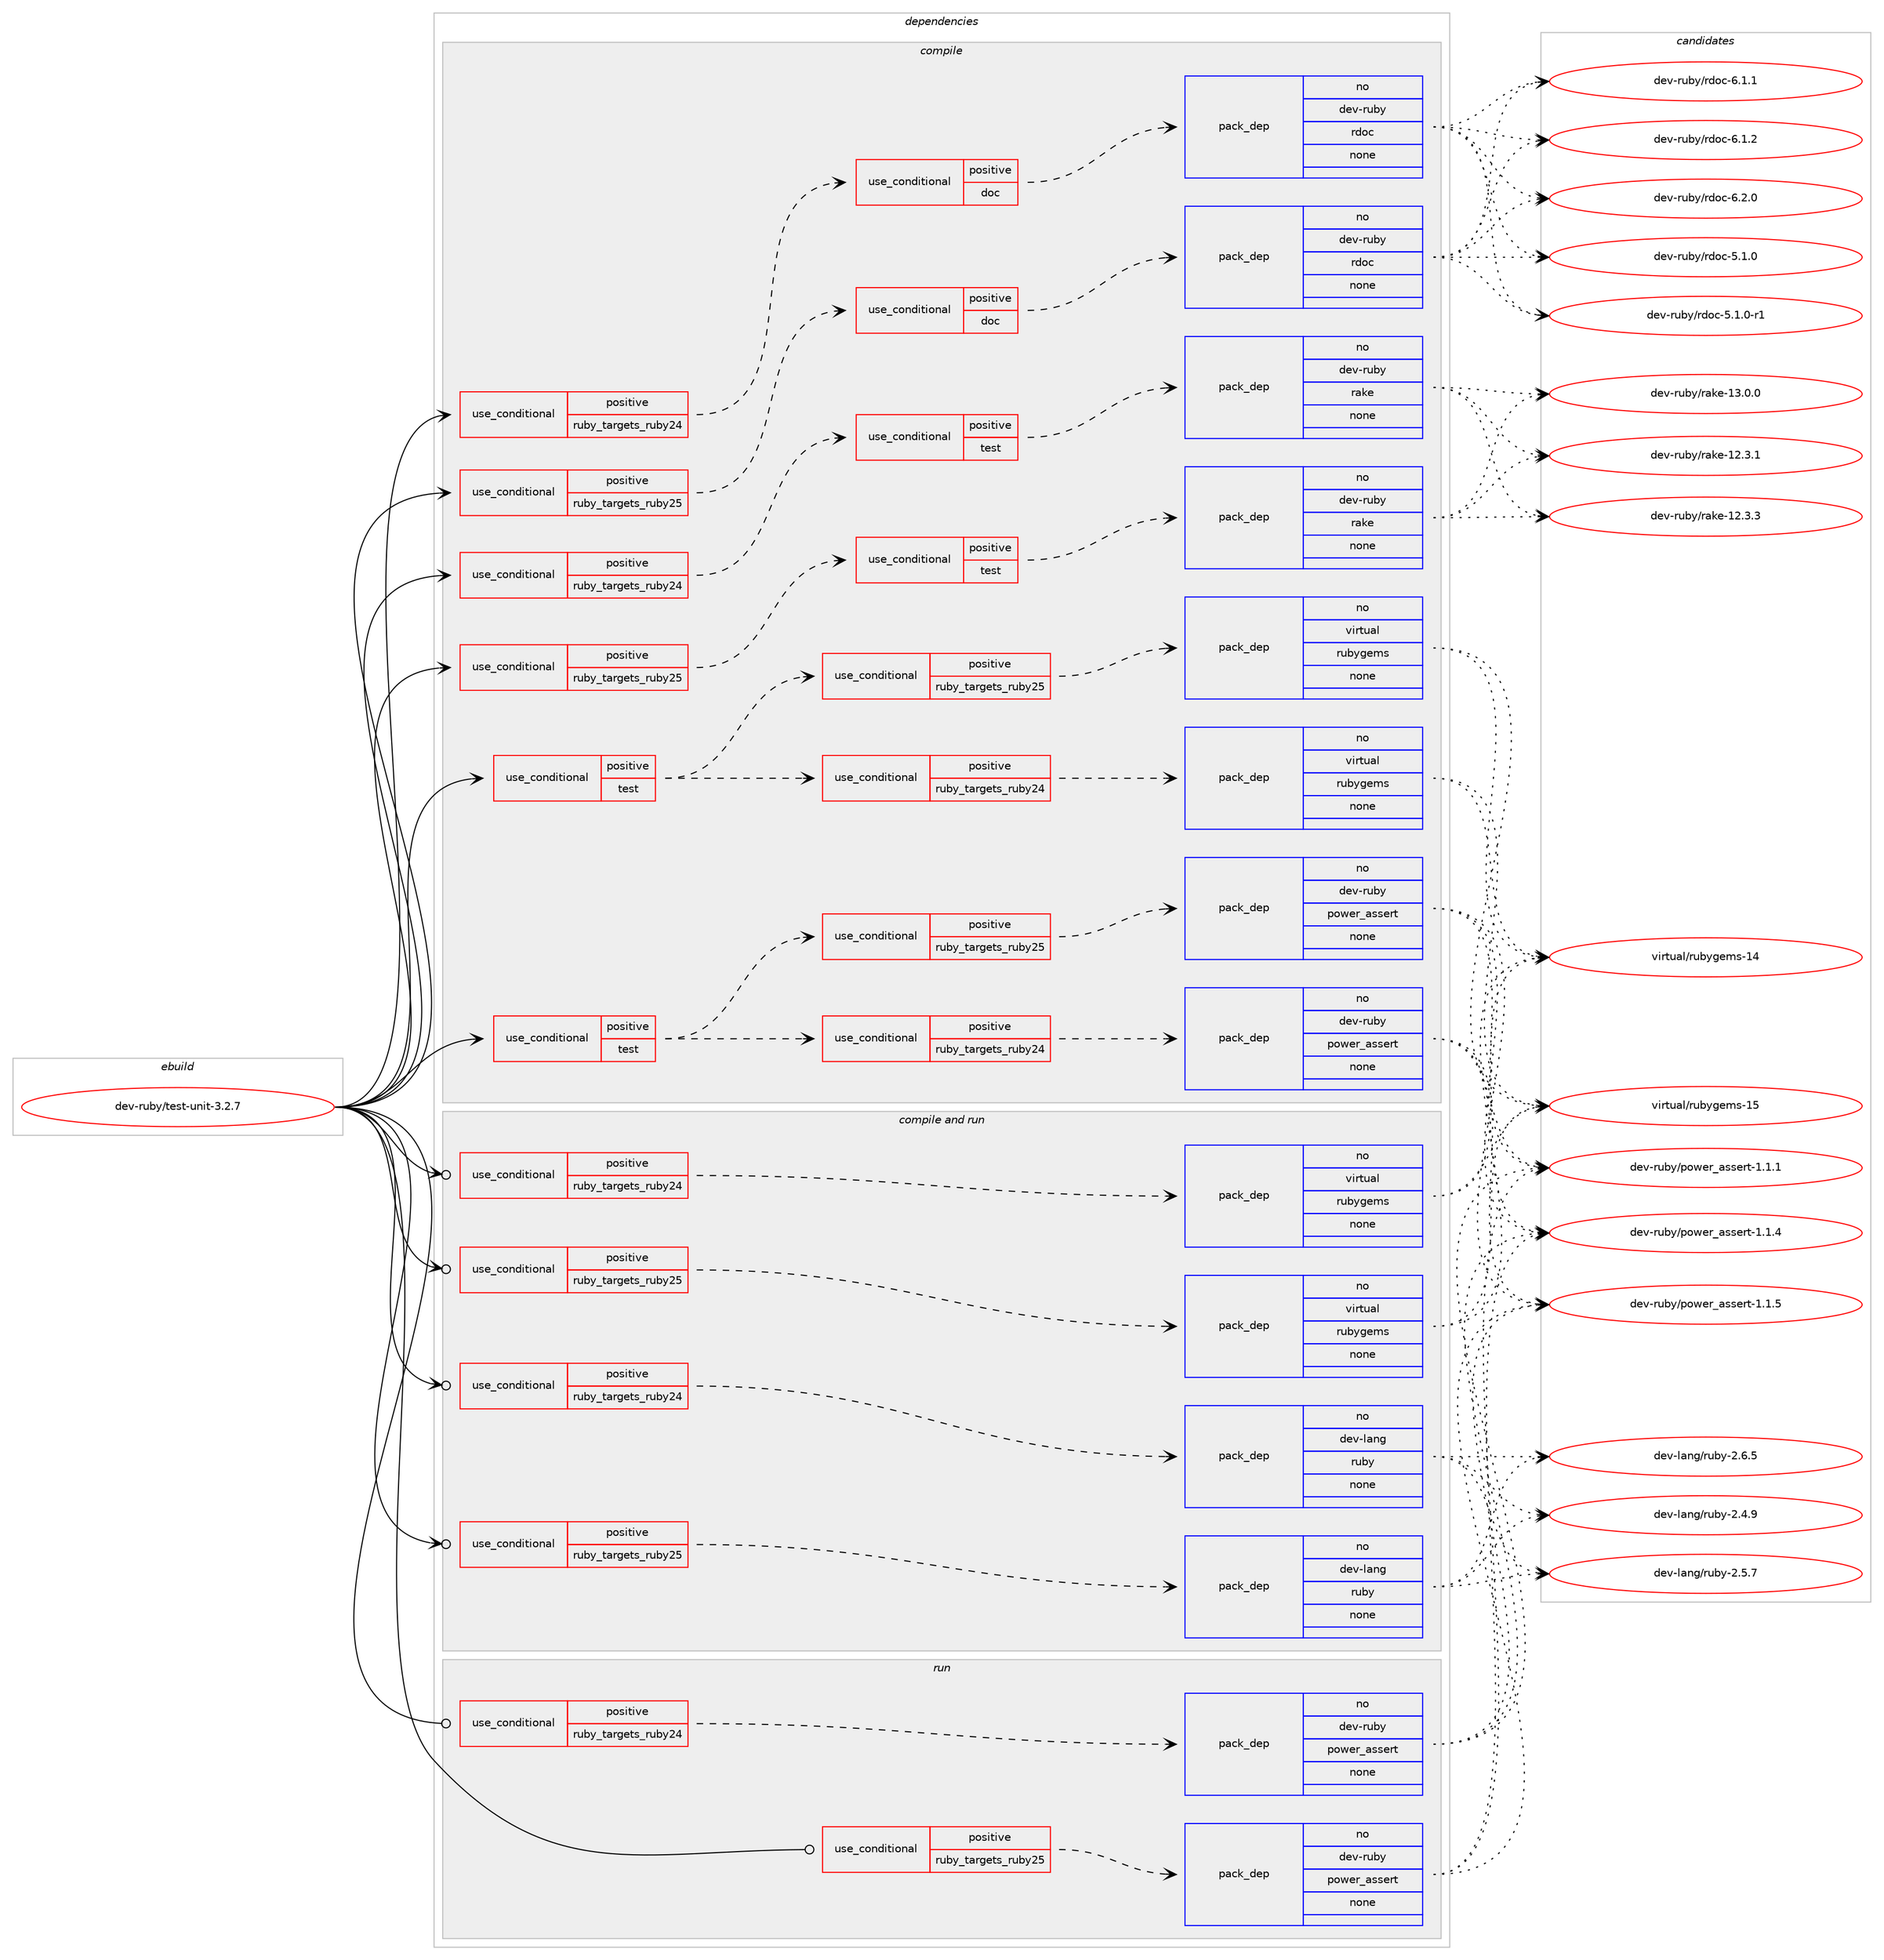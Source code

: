 digraph prolog {

# *************
# Graph options
# *************

newrank=true;
concentrate=true;
compound=true;
graph [rankdir=LR,fontname=Helvetica,fontsize=10,ranksep=1.5];#, ranksep=2.5, nodesep=0.2];
edge  [arrowhead=vee];
node  [fontname=Helvetica,fontsize=10];

# **********
# The ebuild
# **********

subgraph cluster_leftcol {
color=gray;
rank=same;
label=<<i>ebuild</i>>;
id [label="dev-ruby/test-unit-3.2.7", color=red, width=4, href="../dev-ruby/test-unit-3.2.7.svg"];
}

# ****************
# The dependencies
# ****************

subgraph cluster_midcol {
color=gray;
label=<<i>dependencies</i>>;
subgraph cluster_compile {
fillcolor="#eeeeee";
style=filled;
label=<<i>compile</i>>;
subgraph cond179151 {
dependency718957 [label=<<TABLE BORDER="0" CELLBORDER="1" CELLSPACING="0" CELLPADDING="4"><TR><TD ROWSPAN="3" CELLPADDING="10">use_conditional</TD></TR><TR><TD>positive</TD></TR><TR><TD>ruby_targets_ruby24</TD></TR></TABLE>>, shape=none, color=red];
subgraph cond179152 {
dependency718958 [label=<<TABLE BORDER="0" CELLBORDER="1" CELLSPACING="0" CELLPADDING="4"><TR><TD ROWSPAN="3" CELLPADDING="10">use_conditional</TD></TR><TR><TD>positive</TD></TR><TR><TD>doc</TD></TR></TABLE>>, shape=none, color=red];
subgraph pack527760 {
dependency718959 [label=<<TABLE BORDER="0" CELLBORDER="1" CELLSPACING="0" CELLPADDING="4" WIDTH="220"><TR><TD ROWSPAN="6" CELLPADDING="30">pack_dep</TD></TR><TR><TD WIDTH="110">no</TD></TR><TR><TD>dev-ruby</TD></TR><TR><TD>rdoc</TD></TR><TR><TD>none</TD></TR><TR><TD></TD></TR></TABLE>>, shape=none, color=blue];
}
dependency718958:e -> dependency718959:w [weight=20,style="dashed",arrowhead="vee"];
}
dependency718957:e -> dependency718958:w [weight=20,style="dashed",arrowhead="vee"];
}
id:e -> dependency718957:w [weight=20,style="solid",arrowhead="vee"];
subgraph cond179153 {
dependency718960 [label=<<TABLE BORDER="0" CELLBORDER="1" CELLSPACING="0" CELLPADDING="4"><TR><TD ROWSPAN="3" CELLPADDING="10">use_conditional</TD></TR><TR><TD>positive</TD></TR><TR><TD>ruby_targets_ruby24</TD></TR></TABLE>>, shape=none, color=red];
subgraph cond179154 {
dependency718961 [label=<<TABLE BORDER="0" CELLBORDER="1" CELLSPACING="0" CELLPADDING="4"><TR><TD ROWSPAN="3" CELLPADDING="10">use_conditional</TD></TR><TR><TD>positive</TD></TR><TR><TD>test</TD></TR></TABLE>>, shape=none, color=red];
subgraph pack527761 {
dependency718962 [label=<<TABLE BORDER="0" CELLBORDER="1" CELLSPACING="0" CELLPADDING="4" WIDTH="220"><TR><TD ROWSPAN="6" CELLPADDING="30">pack_dep</TD></TR><TR><TD WIDTH="110">no</TD></TR><TR><TD>dev-ruby</TD></TR><TR><TD>rake</TD></TR><TR><TD>none</TD></TR><TR><TD></TD></TR></TABLE>>, shape=none, color=blue];
}
dependency718961:e -> dependency718962:w [weight=20,style="dashed",arrowhead="vee"];
}
dependency718960:e -> dependency718961:w [weight=20,style="dashed",arrowhead="vee"];
}
id:e -> dependency718960:w [weight=20,style="solid",arrowhead="vee"];
subgraph cond179155 {
dependency718963 [label=<<TABLE BORDER="0" CELLBORDER="1" CELLSPACING="0" CELLPADDING="4"><TR><TD ROWSPAN="3" CELLPADDING="10">use_conditional</TD></TR><TR><TD>positive</TD></TR><TR><TD>ruby_targets_ruby25</TD></TR></TABLE>>, shape=none, color=red];
subgraph cond179156 {
dependency718964 [label=<<TABLE BORDER="0" CELLBORDER="1" CELLSPACING="0" CELLPADDING="4"><TR><TD ROWSPAN="3" CELLPADDING="10">use_conditional</TD></TR><TR><TD>positive</TD></TR><TR><TD>doc</TD></TR></TABLE>>, shape=none, color=red];
subgraph pack527762 {
dependency718965 [label=<<TABLE BORDER="0" CELLBORDER="1" CELLSPACING="0" CELLPADDING="4" WIDTH="220"><TR><TD ROWSPAN="6" CELLPADDING="30">pack_dep</TD></TR><TR><TD WIDTH="110">no</TD></TR><TR><TD>dev-ruby</TD></TR><TR><TD>rdoc</TD></TR><TR><TD>none</TD></TR><TR><TD></TD></TR></TABLE>>, shape=none, color=blue];
}
dependency718964:e -> dependency718965:w [weight=20,style="dashed",arrowhead="vee"];
}
dependency718963:e -> dependency718964:w [weight=20,style="dashed",arrowhead="vee"];
}
id:e -> dependency718963:w [weight=20,style="solid",arrowhead="vee"];
subgraph cond179157 {
dependency718966 [label=<<TABLE BORDER="0" CELLBORDER="1" CELLSPACING="0" CELLPADDING="4"><TR><TD ROWSPAN="3" CELLPADDING="10">use_conditional</TD></TR><TR><TD>positive</TD></TR><TR><TD>ruby_targets_ruby25</TD></TR></TABLE>>, shape=none, color=red];
subgraph cond179158 {
dependency718967 [label=<<TABLE BORDER="0" CELLBORDER="1" CELLSPACING="0" CELLPADDING="4"><TR><TD ROWSPAN="3" CELLPADDING="10">use_conditional</TD></TR><TR><TD>positive</TD></TR><TR><TD>test</TD></TR></TABLE>>, shape=none, color=red];
subgraph pack527763 {
dependency718968 [label=<<TABLE BORDER="0" CELLBORDER="1" CELLSPACING="0" CELLPADDING="4" WIDTH="220"><TR><TD ROWSPAN="6" CELLPADDING="30">pack_dep</TD></TR><TR><TD WIDTH="110">no</TD></TR><TR><TD>dev-ruby</TD></TR><TR><TD>rake</TD></TR><TR><TD>none</TD></TR><TR><TD></TD></TR></TABLE>>, shape=none, color=blue];
}
dependency718967:e -> dependency718968:w [weight=20,style="dashed",arrowhead="vee"];
}
dependency718966:e -> dependency718967:w [weight=20,style="dashed",arrowhead="vee"];
}
id:e -> dependency718966:w [weight=20,style="solid",arrowhead="vee"];
subgraph cond179159 {
dependency718969 [label=<<TABLE BORDER="0" CELLBORDER="1" CELLSPACING="0" CELLPADDING="4"><TR><TD ROWSPAN="3" CELLPADDING="10">use_conditional</TD></TR><TR><TD>positive</TD></TR><TR><TD>test</TD></TR></TABLE>>, shape=none, color=red];
subgraph cond179160 {
dependency718970 [label=<<TABLE BORDER="0" CELLBORDER="1" CELLSPACING="0" CELLPADDING="4"><TR><TD ROWSPAN="3" CELLPADDING="10">use_conditional</TD></TR><TR><TD>positive</TD></TR><TR><TD>ruby_targets_ruby24</TD></TR></TABLE>>, shape=none, color=red];
subgraph pack527764 {
dependency718971 [label=<<TABLE BORDER="0" CELLBORDER="1" CELLSPACING="0" CELLPADDING="4" WIDTH="220"><TR><TD ROWSPAN="6" CELLPADDING="30">pack_dep</TD></TR><TR><TD WIDTH="110">no</TD></TR><TR><TD>dev-ruby</TD></TR><TR><TD>power_assert</TD></TR><TR><TD>none</TD></TR><TR><TD></TD></TR></TABLE>>, shape=none, color=blue];
}
dependency718970:e -> dependency718971:w [weight=20,style="dashed",arrowhead="vee"];
}
dependency718969:e -> dependency718970:w [weight=20,style="dashed",arrowhead="vee"];
subgraph cond179161 {
dependency718972 [label=<<TABLE BORDER="0" CELLBORDER="1" CELLSPACING="0" CELLPADDING="4"><TR><TD ROWSPAN="3" CELLPADDING="10">use_conditional</TD></TR><TR><TD>positive</TD></TR><TR><TD>ruby_targets_ruby25</TD></TR></TABLE>>, shape=none, color=red];
subgraph pack527765 {
dependency718973 [label=<<TABLE BORDER="0" CELLBORDER="1" CELLSPACING="0" CELLPADDING="4" WIDTH="220"><TR><TD ROWSPAN="6" CELLPADDING="30">pack_dep</TD></TR><TR><TD WIDTH="110">no</TD></TR><TR><TD>dev-ruby</TD></TR><TR><TD>power_assert</TD></TR><TR><TD>none</TD></TR><TR><TD></TD></TR></TABLE>>, shape=none, color=blue];
}
dependency718972:e -> dependency718973:w [weight=20,style="dashed",arrowhead="vee"];
}
dependency718969:e -> dependency718972:w [weight=20,style="dashed",arrowhead="vee"];
}
id:e -> dependency718969:w [weight=20,style="solid",arrowhead="vee"];
subgraph cond179162 {
dependency718974 [label=<<TABLE BORDER="0" CELLBORDER="1" CELLSPACING="0" CELLPADDING="4"><TR><TD ROWSPAN="3" CELLPADDING="10">use_conditional</TD></TR><TR><TD>positive</TD></TR><TR><TD>test</TD></TR></TABLE>>, shape=none, color=red];
subgraph cond179163 {
dependency718975 [label=<<TABLE BORDER="0" CELLBORDER="1" CELLSPACING="0" CELLPADDING="4"><TR><TD ROWSPAN="3" CELLPADDING="10">use_conditional</TD></TR><TR><TD>positive</TD></TR><TR><TD>ruby_targets_ruby24</TD></TR></TABLE>>, shape=none, color=red];
subgraph pack527766 {
dependency718976 [label=<<TABLE BORDER="0" CELLBORDER="1" CELLSPACING="0" CELLPADDING="4" WIDTH="220"><TR><TD ROWSPAN="6" CELLPADDING="30">pack_dep</TD></TR><TR><TD WIDTH="110">no</TD></TR><TR><TD>virtual</TD></TR><TR><TD>rubygems</TD></TR><TR><TD>none</TD></TR><TR><TD></TD></TR></TABLE>>, shape=none, color=blue];
}
dependency718975:e -> dependency718976:w [weight=20,style="dashed",arrowhead="vee"];
}
dependency718974:e -> dependency718975:w [weight=20,style="dashed",arrowhead="vee"];
subgraph cond179164 {
dependency718977 [label=<<TABLE BORDER="0" CELLBORDER="1" CELLSPACING="0" CELLPADDING="4"><TR><TD ROWSPAN="3" CELLPADDING="10">use_conditional</TD></TR><TR><TD>positive</TD></TR><TR><TD>ruby_targets_ruby25</TD></TR></TABLE>>, shape=none, color=red];
subgraph pack527767 {
dependency718978 [label=<<TABLE BORDER="0" CELLBORDER="1" CELLSPACING="0" CELLPADDING="4" WIDTH="220"><TR><TD ROWSPAN="6" CELLPADDING="30">pack_dep</TD></TR><TR><TD WIDTH="110">no</TD></TR><TR><TD>virtual</TD></TR><TR><TD>rubygems</TD></TR><TR><TD>none</TD></TR><TR><TD></TD></TR></TABLE>>, shape=none, color=blue];
}
dependency718977:e -> dependency718978:w [weight=20,style="dashed",arrowhead="vee"];
}
dependency718974:e -> dependency718977:w [weight=20,style="dashed",arrowhead="vee"];
}
id:e -> dependency718974:w [weight=20,style="solid",arrowhead="vee"];
}
subgraph cluster_compileandrun {
fillcolor="#eeeeee";
style=filled;
label=<<i>compile and run</i>>;
subgraph cond179165 {
dependency718979 [label=<<TABLE BORDER="0" CELLBORDER="1" CELLSPACING="0" CELLPADDING="4"><TR><TD ROWSPAN="3" CELLPADDING="10">use_conditional</TD></TR><TR><TD>positive</TD></TR><TR><TD>ruby_targets_ruby24</TD></TR></TABLE>>, shape=none, color=red];
subgraph pack527768 {
dependency718980 [label=<<TABLE BORDER="0" CELLBORDER="1" CELLSPACING="0" CELLPADDING="4" WIDTH="220"><TR><TD ROWSPAN="6" CELLPADDING="30">pack_dep</TD></TR><TR><TD WIDTH="110">no</TD></TR><TR><TD>dev-lang</TD></TR><TR><TD>ruby</TD></TR><TR><TD>none</TD></TR><TR><TD></TD></TR></TABLE>>, shape=none, color=blue];
}
dependency718979:e -> dependency718980:w [weight=20,style="dashed",arrowhead="vee"];
}
id:e -> dependency718979:w [weight=20,style="solid",arrowhead="odotvee"];
subgraph cond179166 {
dependency718981 [label=<<TABLE BORDER="0" CELLBORDER="1" CELLSPACING="0" CELLPADDING="4"><TR><TD ROWSPAN="3" CELLPADDING="10">use_conditional</TD></TR><TR><TD>positive</TD></TR><TR><TD>ruby_targets_ruby24</TD></TR></TABLE>>, shape=none, color=red];
subgraph pack527769 {
dependency718982 [label=<<TABLE BORDER="0" CELLBORDER="1" CELLSPACING="0" CELLPADDING="4" WIDTH="220"><TR><TD ROWSPAN="6" CELLPADDING="30">pack_dep</TD></TR><TR><TD WIDTH="110">no</TD></TR><TR><TD>virtual</TD></TR><TR><TD>rubygems</TD></TR><TR><TD>none</TD></TR><TR><TD></TD></TR></TABLE>>, shape=none, color=blue];
}
dependency718981:e -> dependency718982:w [weight=20,style="dashed",arrowhead="vee"];
}
id:e -> dependency718981:w [weight=20,style="solid",arrowhead="odotvee"];
subgraph cond179167 {
dependency718983 [label=<<TABLE BORDER="0" CELLBORDER="1" CELLSPACING="0" CELLPADDING="4"><TR><TD ROWSPAN="3" CELLPADDING="10">use_conditional</TD></TR><TR><TD>positive</TD></TR><TR><TD>ruby_targets_ruby25</TD></TR></TABLE>>, shape=none, color=red];
subgraph pack527770 {
dependency718984 [label=<<TABLE BORDER="0" CELLBORDER="1" CELLSPACING="0" CELLPADDING="4" WIDTH="220"><TR><TD ROWSPAN="6" CELLPADDING="30">pack_dep</TD></TR><TR><TD WIDTH="110">no</TD></TR><TR><TD>dev-lang</TD></TR><TR><TD>ruby</TD></TR><TR><TD>none</TD></TR><TR><TD></TD></TR></TABLE>>, shape=none, color=blue];
}
dependency718983:e -> dependency718984:w [weight=20,style="dashed",arrowhead="vee"];
}
id:e -> dependency718983:w [weight=20,style="solid",arrowhead="odotvee"];
subgraph cond179168 {
dependency718985 [label=<<TABLE BORDER="0" CELLBORDER="1" CELLSPACING="0" CELLPADDING="4"><TR><TD ROWSPAN="3" CELLPADDING="10">use_conditional</TD></TR><TR><TD>positive</TD></TR><TR><TD>ruby_targets_ruby25</TD></TR></TABLE>>, shape=none, color=red];
subgraph pack527771 {
dependency718986 [label=<<TABLE BORDER="0" CELLBORDER="1" CELLSPACING="0" CELLPADDING="4" WIDTH="220"><TR><TD ROWSPAN="6" CELLPADDING="30">pack_dep</TD></TR><TR><TD WIDTH="110">no</TD></TR><TR><TD>virtual</TD></TR><TR><TD>rubygems</TD></TR><TR><TD>none</TD></TR><TR><TD></TD></TR></TABLE>>, shape=none, color=blue];
}
dependency718985:e -> dependency718986:w [weight=20,style="dashed",arrowhead="vee"];
}
id:e -> dependency718985:w [weight=20,style="solid",arrowhead="odotvee"];
}
subgraph cluster_run {
fillcolor="#eeeeee";
style=filled;
label=<<i>run</i>>;
subgraph cond179169 {
dependency718987 [label=<<TABLE BORDER="0" CELLBORDER="1" CELLSPACING="0" CELLPADDING="4"><TR><TD ROWSPAN="3" CELLPADDING="10">use_conditional</TD></TR><TR><TD>positive</TD></TR><TR><TD>ruby_targets_ruby24</TD></TR></TABLE>>, shape=none, color=red];
subgraph pack527772 {
dependency718988 [label=<<TABLE BORDER="0" CELLBORDER="1" CELLSPACING="0" CELLPADDING="4" WIDTH="220"><TR><TD ROWSPAN="6" CELLPADDING="30">pack_dep</TD></TR><TR><TD WIDTH="110">no</TD></TR><TR><TD>dev-ruby</TD></TR><TR><TD>power_assert</TD></TR><TR><TD>none</TD></TR><TR><TD></TD></TR></TABLE>>, shape=none, color=blue];
}
dependency718987:e -> dependency718988:w [weight=20,style="dashed",arrowhead="vee"];
}
id:e -> dependency718987:w [weight=20,style="solid",arrowhead="odot"];
subgraph cond179170 {
dependency718989 [label=<<TABLE BORDER="0" CELLBORDER="1" CELLSPACING="0" CELLPADDING="4"><TR><TD ROWSPAN="3" CELLPADDING="10">use_conditional</TD></TR><TR><TD>positive</TD></TR><TR><TD>ruby_targets_ruby25</TD></TR></TABLE>>, shape=none, color=red];
subgraph pack527773 {
dependency718990 [label=<<TABLE BORDER="0" CELLBORDER="1" CELLSPACING="0" CELLPADDING="4" WIDTH="220"><TR><TD ROWSPAN="6" CELLPADDING="30">pack_dep</TD></TR><TR><TD WIDTH="110">no</TD></TR><TR><TD>dev-ruby</TD></TR><TR><TD>power_assert</TD></TR><TR><TD>none</TD></TR><TR><TD></TD></TR></TABLE>>, shape=none, color=blue];
}
dependency718989:e -> dependency718990:w [weight=20,style="dashed",arrowhead="vee"];
}
id:e -> dependency718989:w [weight=20,style="solid",arrowhead="odot"];
}
}

# **************
# The candidates
# **************

subgraph cluster_choices {
rank=same;
color=gray;
label=<<i>candidates</i>>;

subgraph choice527760 {
color=black;
nodesep=1;
choice10010111845114117981214711410011199455346494648 [label="dev-ruby/rdoc-5.1.0", color=red, width=4,href="../dev-ruby/rdoc-5.1.0.svg"];
choice100101118451141179812147114100111994553464946484511449 [label="dev-ruby/rdoc-5.1.0-r1", color=red, width=4,href="../dev-ruby/rdoc-5.1.0-r1.svg"];
choice10010111845114117981214711410011199455446494649 [label="dev-ruby/rdoc-6.1.1", color=red, width=4,href="../dev-ruby/rdoc-6.1.1.svg"];
choice10010111845114117981214711410011199455446494650 [label="dev-ruby/rdoc-6.1.2", color=red, width=4,href="../dev-ruby/rdoc-6.1.2.svg"];
choice10010111845114117981214711410011199455446504648 [label="dev-ruby/rdoc-6.2.0", color=red, width=4,href="../dev-ruby/rdoc-6.2.0.svg"];
dependency718959:e -> choice10010111845114117981214711410011199455346494648:w [style=dotted,weight="100"];
dependency718959:e -> choice100101118451141179812147114100111994553464946484511449:w [style=dotted,weight="100"];
dependency718959:e -> choice10010111845114117981214711410011199455446494649:w [style=dotted,weight="100"];
dependency718959:e -> choice10010111845114117981214711410011199455446494650:w [style=dotted,weight="100"];
dependency718959:e -> choice10010111845114117981214711410011199455446504648:w [style=dotted,weight="100"];
}
subgraph choice527761 {
color=black;
nodesep=1;
choice1001011184511411798121471149710710145495046514649 [label="dev-ruby/rake-12.3.1", color=red, width=4,href="../dev-ruby/rake-12.3.1.svg"];
choice1001011184511411798121471149710710145495046514651 [label="dev-ruby/rake-12.3.3", color=red, width=4,href="../dev-ruby/rake-12.3.3.svg"];
choice1001011184511411798121471149710710145495146484648 [label="dev-ruby/rake-13.0.0", color=red, width=4,href="../dev-ruby/rake-13.0.0.svg"];
dependency718962:e -> choice1001011184511411798121471149710710145495046514649:w [style=dotted,weight="100"];
dependency718962:e -> choice1001011184511411798121471149710710145495046514651:w [style=dotted,weight="100"];
dependency718962:e -> choice1001011184511411798121471149710710145495146484648:w [style=dotted,weight="100"];
}
subgraph choice527762 {
color=black;
nodesep=1;
choice10010111845114117981214711410011199455346494648 [label="dev-ruby/rdoc-5.1.0", color=red, width=4,href="../dev-ruby/rdoc-5.1.0.svg"];
choice100101118451141179812147114100111994553464946484511449 [label="dev-ruby/rdoc-5.1.0-r1", color=red, width=4,href="../dev-ruby/rdoc-5.1.0-r1.svg"];
choice10010111845114117981214711410011199455446494649 [label="dev-ruby/rdoc-6.1.1", color=red, width=4,href="../dev-ruby/rdoc-6.1.1.svg"];
choice10010111845114117981214711410011199455446494650 [label="dev-ruby/rdoc-6.1.2", color=red, width=4,href="../dev-ruby/rdoc-6.1.2.svg"];
choice10010111845114117981214711410011199455446504648 [label="dev-ruby/rdoc-6.2.0", color=red, width=4,href="../dev-ruby/rdoc-6.2.0.svg"];
dependency718965:e -> choice10010111845114117981214711410011199455346494648:w [style=dotted,weight="100"];
dependency718965:e -> choice100101118451141179812147114100111994553464946484511449:w [style=dotted,weight="100"];
dependency718965:e -> choice10010111845114117981214711410011199455446494649:w [style=dotted,weight="100"];
dependency718965:e -> choice10010111845114117981214711410011199455446494650:w [style=dotted,weight="100"];
dependency718965:e -> choice10010111845114117981214711410011199455446504648:w [style=dotted,weight="100"];
}
subgraph choice527763 {
color=black;
nodesep=1;
choice1001011184511411798121471149710710145495046514649 [label="dev-ruby/rake-12.3.1", color=red, width=4,href="../dev-ruby/rake-12.3.1.svg"];
choice1001011184511411798121471149710710145495046514651 [label="dev-ruby/rake-12.3.3", color=red, width=4,href="../dev-ruby/rake-12.3.3.svg"];
choice1001011184511411798121471149710710145495146484648 [label="dev-ruby/rake-13.0.0", color=red, width=4,href="../dev-ruby/rake-13.0.0.svg"];
dependency718968:e -> choice1001011184511411798121471149710710145495046514649:w [style=dotted,weight="100"];
dependency718968:e -> choice1001011184511411798121471149710710145495046514651:w [style=dotted,weight="100"];
dependency718968:e -> choice1001011184511411798121471149710710145495146484648:w [style=dotted,weight="100"];
}
subgraph choice527764 {
color=black;
nodesep=1;
choice1001011184511411798121471121111191011149597115115101114116454946494649 [label="dev-ruby/power_assert-1.1.1", color=red, width=4,href="../dev-ruby/power_assert-1.1.1.svg"];
choice1001011184511411798121471121111191011149597115115101114116454946494652 [label="dev-ruby/power_assert-1.1.4", color=red, width=4,href="../dev-ruby/power_assert-1.1.4.svg"];
choice1001011184511411798121471121111191011149597115115101114116454946494653 [label="dev-ruby/power_assert-1.1.5", color=red, width=4,href="../dev-ruby/power_assert-1.1.5.svg"];
dependency718971:e -> choice1001011184511411798121471121111191011149597115115101114116454946494649:w [style=dotted,weight="100"];
dependency718971:e -> choice1001011184511411798121471121111191011149597115115101114116454946494652:w [style=dotted,weight="100"];
dependency718971:e -> choice1001011184511411798121471121111191011149597115115101114116454946494653:w [style=dotted,weight="100"];
}
subgraph choice527765 {
color=black;
nodesep=1;
choice1001011184511411798121471121111191011149597115115101114116454946494649 [label="dev-ruby/power_assert-1.1.1", color=red, width=4,href="../dev-ruby/power_assert-1.1.1.svg"];
choice1001011184511411798121471121111191011149597115115101114116454946494652 [label="dev-ruby/power_assert-1.1.4", color=red, width=4,href="../dev-ruby/power_assert-1.1.4.svg"];
choice1001011184511411798121471121111191011149597115115101114116454946494653 [label="dev-ruby/power_assert-1.1.5", color=red, width=4,href="../dev-ruby/power_assert-1.1.5.svg"];
dependency718973:e -> choice1001011184511411798121471121111191011149597115115101114116454946494649:w [style=dotted,weight="100"];
dependency718973:e -> choice1001011184511411798121471121111191011149597115115101114116454946494652:w [style=dotted,weight="100"];
dependency718973:e -> choice1001011184511411798121471121111191011149597115115101114116454946494653:w [style=dotted,weight="100"];
}
subgraph choice527766 {
color=black;
nodesep=1;
choice118105114116117971084711411798121103101109115454952 [label="virtual/rubygems-14", color=red, width=4,href="../virtual/rubygems-14.svg"];
choice118105114116117971084711411798121103101109115454953 [label="virtual/rubygems-15", color=red, width=4,href="../virtual/rubygems-15.svg"];
dependency718976:e -> choice118105114116117971084711411798121103101109115454952:w [style=dotted,weight="100"];
dependency718976:e -> choice118105114116117971084711411798121103101109115454953:w [style=dotted,weight="100"];
}
subgraph choice527767 {
color=black;
nodesep=1;
choice118105114116117971084711411798121103101109115454952 [label="virtual/rubygems-14", color=red, width=4,href="../virtual/rubygems-14.svg"];
choice118105114116117971084711411798121103101109115454953 [label="virtual/rubygems-15", color=red, width=4,href="../virtual/rubygems-15.svg"];
dependency718978:e -> choice118105114116117971084711411798121103101109115454952:w [style=dotted,weight="100"];
dependency718978:e -> choice118105114116117971084711411798121103101109115454953:w [style=dotted,weight="100"];
}
subgraph choice527768 {
color=black;
nodesep=1;
choice10010111845108971101034711411798121455046524657 [label="dev-lang/ruby-2.4.9", color=red, width=4,href="../dev-lang/ruby-2.4.9.svg"];
choice10010111845108971101034711411798121455046534655 [label="dev-lang/ruby-2.5.7", color=red, width=4,href="../dev-lang/ruby-2.5.7.svg"];
choice10010111845108971101034711411798121455046544653 [label="dev-lang/ruby-2.6.5", color=red, width=4,href="../dev-lang/ruby-2.6.5.svg"];
dependency718980:e -> choice10010111845108971101034711411798121455046524657:w [style=dotted,weight="100"];
dependency718980:e -> choice10010111845108971101034711411798121455046534655:w [style=dotted,weight="100"];
dependency718980:e -> choice10010111845108971101034711411798121455046544653:w [style=dotted,weight="100"];
}
subgraph choice527769 {
color=black;
nodesep=1;
choice118105114116117971084711411798121103101109115454952 [label="virtual/rubygems-14", color=red, width=4,href="../virtual/rubygems-14.svg"];
choice118105114116117971084711411798121103101109115454953 [label="virtual/rubygems-15", color=red, width=4,href="../virtual/rubygems-15.svg"];
dependency718982:e -> choice118105114116117971084711411798121103101109115454952:w [style=dotted,weight="100"];
dependency718982:e -> choice118105114116117971084711411798121103101109115454953:w [style=dotted,weight="100"];
}
subgraph choice527770 {
color=black;
nodesep=1;
choice10010111845108971101034711411798121455046524657 [label="dev-lang/ruby-2.4.9", color=red, width=4,href="../dev-lang/ruby-2.4.9.svg"];
choice10010111845108971101034711411798121455046534655 [label="dev-lang/ruby-2.5.7", color=red, width=4,href="../dev-lang/ruby-2.5.7.svg"];
choice10010111845108971101034711411798121455046544653 [label="dev-lang/ruby-2.6.5", color=red, width=4,href="../dev-lang/ruby-2.6.5.svg"];
dependency718984:e -> choice10010111845108971101034711411798121455046524657:w [style=dotted,weight="100"];
dependency718984:e -> choice10010111845108971101034711411798121455046534655:w [style=dotted,weight="100"];
dependency718984:e -> choice10010111845108971101034711411798121455046544653:w [style=dotted,weight="100"];
}
subgraph choice527771 {
color=black;
nodesep=1;
choice118105114116117971084711411798121103101109115454952 [label="virtual/rubygems-14", color=red, width=4,href="../virtual/rubygems-14.svg"];
choice118105114116117971084711411798121103101109115454953 [label="virtual/rubygems-15", color=red, width=4,href="../virtual/rubygems-15.svg"];
dependency718986:e -> choice118105114116117971084711411798121103101109115454952:w [style=dotted,weight="100"];
dependency718986:e -> choice118105114116117971084711411798121103101109115454953:w [style=dotted,weight="100"];
}
subgraph choice527772 {
color=black;
nodesep=1;
choice1001011184511411798121471121111191011149597115115101114116454946494649 [label="dev-ruby/power_assert-1.1.1", color=red, width=4,href="../dev-ruby/power_assert-1.1.1.svg"];
choice1001011184511411798121471121111191011149597115115101114116454946494652 [label="dev-ruby/power_assert-1.1.4", color=red, width=4,href="../dev-ruby/power_assert-1.1.4.svg"];
choice1001011184511411798121471121111191011149597115115101114116454946494653 [label="dev-ruby/power_assert-1.1.5", color=red, width=4,href="../dev-ruby/power_assert-1.1.5.svg"];
dependency718988:e -> choice1001011184511411798121471121111191011149597115115101114116454946494649:w [style=dotted,weight="100"];
dependency718988:e -> choice1001011184511411798121471121111191011149597115115101114116454946494652:w [style=dotted,weight="100"];
dependency718988:e -> choice1001011184511411798121471121111191011149597115115101114116454946494653:w [style=dotted,weight="100"];
}
subgraph choice527773 {
color=black;
nodesep=1;
choice1001011184511411798121471121111191011149597115115101114116454946494649 [label="dev-ruby/power_assert-1.1.1", color=red, width=4,href="../dev-ruby/power_assert-1.1.1.svg"];
choice1001011184511411798121471121111191011149597115115101114116454946494652 [label="dev-ruby/power_assert-1.1.4", color=red, width=4,href="../dev-ruby/power_assert-1.1.4.svg"];
choice1001011184511411798121471121111191011149597115115101114116454946494653 [label="dev-ruby/power_assert-1.1.5", color=red, width=4,href="../dev-ruby/power_assert-1.1.5.svg"];
dependency718990:e -> choice1001011184511411798121471121111191011149597115115101114116454946494649:w [style=dotted,weight="100"];
dependency718990:e -> choice1001011184511411798121471121111191011149597115115101114116454946494652:w [style=dotted,weight="100"];
dependency718990:e -> choice1001011184511411798121471121111191011149597115115101114116454946494653:w [style=dotted,weight="100"];
}
}

}
